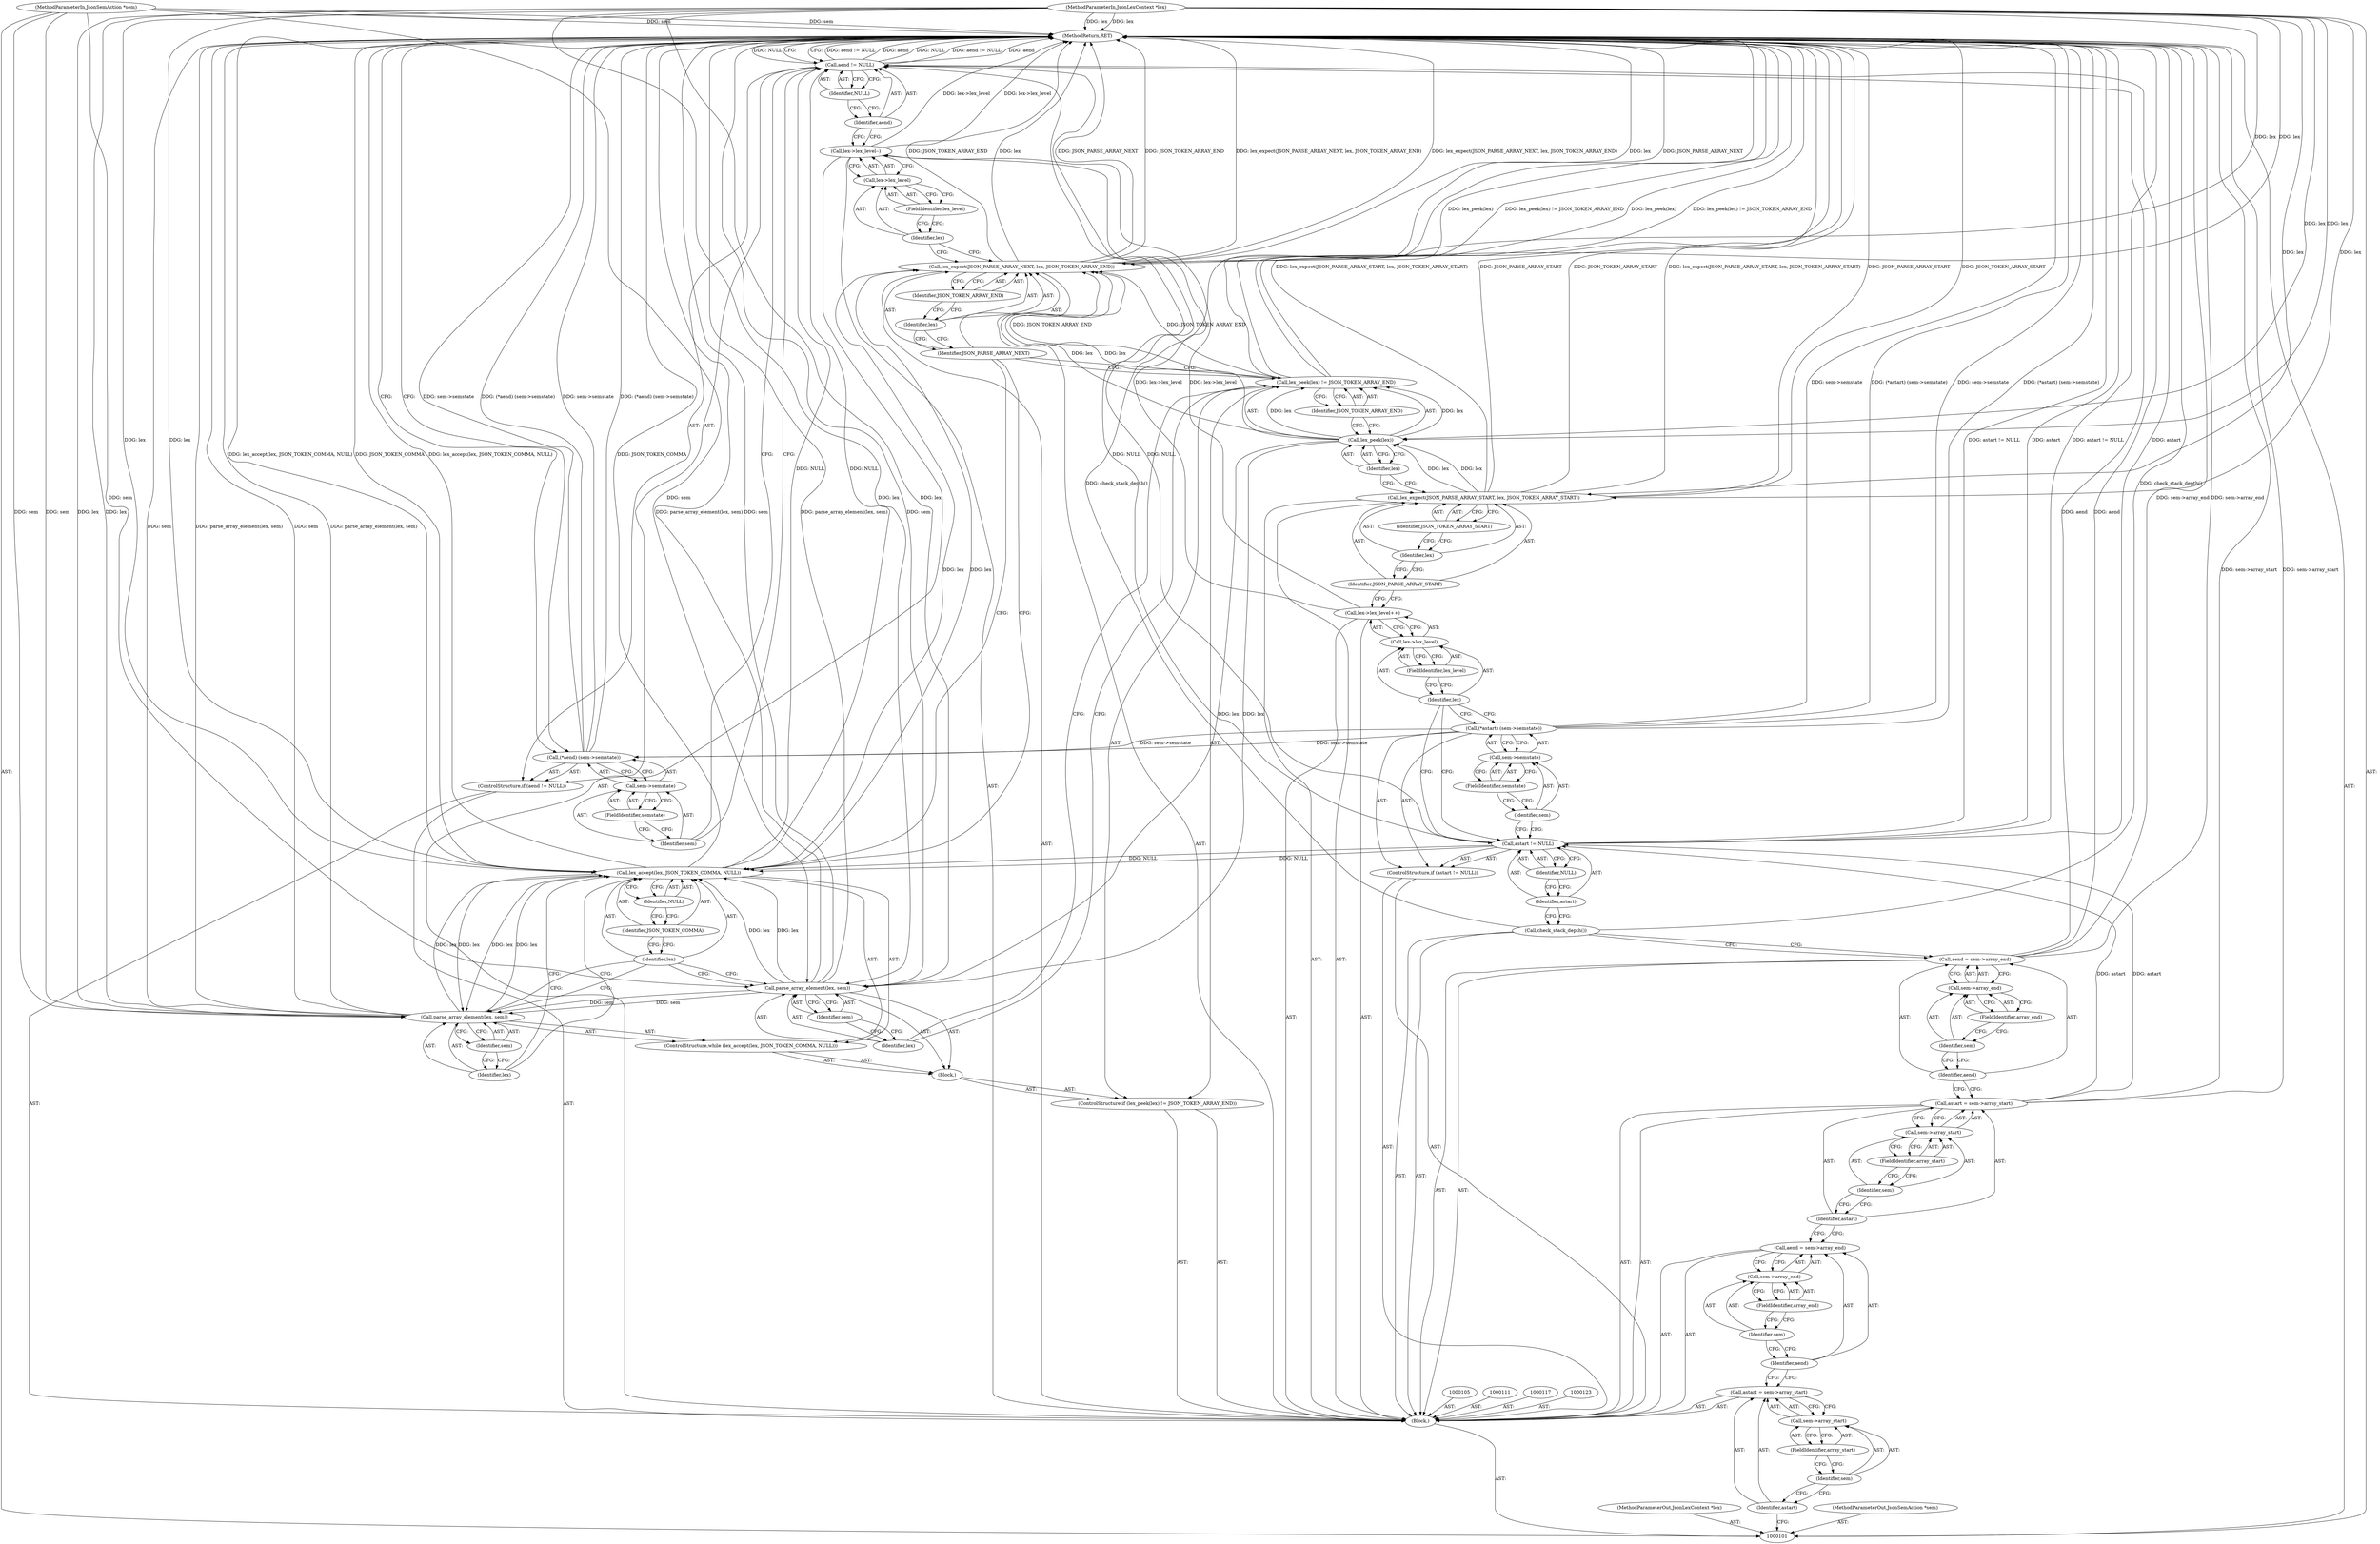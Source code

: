 digraph "0_postgresql_08fa47c4850cea32c3116665975bca219fbf2fe6_0" {
"1000179" [label="(MethodReturn,RET)"];
"1000102" [label="(MethodParameterIn,JsonLexContext *lex)"];
"1000242" [label="(MethodParameterOut,JsonLexContext *lex)"];
"1000103" [label="(MethodParameterIn,JsonSemAction *sem)"];
"1000243" [label="(MethodParameterOut,JsonSemAction *sem)"];
"1000124" [label="(Call,aend = sem->array_end)"];
"1000125" [label="(Identifier,aend)"];
"1000126" [label="(Call,sem->array_end)"];
"1000127" [label="(Identifier,sem)"];
"1000128" [label="(FieldIdentifier,array_end)"];
"1000129" [label="(Call,check_stack_depth())"];
"1000133" [label="(Identifier,NULL)"];
"1000130" [label="(ControlStructure,if (astart != NULL))"];
"1000131" [label="(Call,astart != NULL)"];
"1000132" [label="(Identifier,astart)"];
"1000135" [label="(Call,sem->semstate)"];
"1000136" [label="(Identifier,sem)"];
"1000137" [label="(FieldIdentifier,semstate)"];
"1000134" [label="(Call,(*astart) (sem->semstate))"];
"1000138" [label="(Call,lex->lex_level++)"];
"1000139" [label="(Call,lex->lex_level)"];
"1000140" [label="(Identifier,lex)"];
"1000141" [label="(FieldIdentifier,lex_level)"];
"1000104" [label="(Block,)"];
"1000142" [label="(Call,lex_expect(JSON_PARSE_ARRAY_START, lex, JSON_TOKEN_ARRAY_START))"];
"1000143" [label="(Identifier,JSON_PARSE_ARRAY_START)"];
"1000144" [label="(Identifier,lex)"];
"1000145" [label="(Identifier,JSON_TOKEN_ARRAY_START)"];
"1000146" [label="(ControlStructure,if (lex_peek(lex) != JSON_TOKEN_ARRAY_END))"];
"1000149" [label="(Identifier,lex)"];
"1000150" [label="(Identifier,JSON_TOKEN_ARRAY_END)"];
"1000147" [label="(Call,lex_peek(lex) != JSON_TOKEN_ARRAY_END)"];
"1000148" [label="(Call,lex_peek(lex))"];
"1000151" [label="(Block,)"];
"1000152" [label="(Call,parse_array_element(lex, sem))"];
"1000153" [label="(Identifier,lex)"];
"1000154" [label="(Identifier,sem)"];
"1000155" [label="(ControlStructure,while (lex_accept(lex, JSON_TOKEN_COMMA, NULL)))"];
"1000157" [label="(Identifier,lex)"];
"1000158" [label="(Identifier,JSON_TOKEN_COMMA)"];
"1000159" [label="(Identifier,NULL)"];
"1000156" [label="(Call,lex_accept(lex, JSON_TOKEN_COMMA, NULL))"];
"1000161" [label="(Identifier,lex)"];
"1000162" [label="(Identifier,sem)"];
"1000160" [label="(Call,parse_array_element(lex, sem))"];
"1000163" [label="(Call,lex_expect(JSON_PARSE_ARRAY_NEXT, lex, JSON_TOKEN_ARRAY_END))"];
"1000164" [label="(Identifier,JSON_PARSE_ARRAY_NEXT)"];
"1000165" [label="(Identifier,lex)"];
"1000166" [label="(Identifier,JSON_TOKEN_ARRAY_END)"];
"1000167" [label="(Call,lex->lex_level--)"];
"1000168" [label="(Call,lex->lex_level)"];
"1000169" [label="(Identifier,lex)"];
"1000170" [label="(FieldIdentifier,lex_level)"];
"1000171" [label="(ControlStructure,if (aend != NULL))"];
"1000174" [label="(Identifier,NULL)"];
"1000172" [label="(Call,aend != NULL)"];
"1000173" [label="(Identifier,aend)"];
"1000176" [label="(Call,sem->semstate)"];
"1000177" [label="(Identifier,sem)"];
"1000178" [label="(FieldIdentifier,semstate)"];
"1000175" [label="(Call,(*aend) (sem->semstate))"];
"1000106" [label="(Call,astart = sem->array_start)"];
"1000107" [label="(Identifier,astart)"];
"1000108" [label="(Call,sem->array_start)"];
"1000109" [label="(Identifier,sem)"];
"1000110" [label="(FieldIdentifier,array_start)"];
"1000112" [label="(Call,aend = sem->array_end)"];
"1000113" [label="(Identifier,aend)"];
"1000114" [label="(Call,sem->array_end)"];
"1000115" [label="(Identifier,sem)"];
"1000116" [label="(FieldIdentifier,array_end)"];
"1000118" [label="(Call,astart = sem->array_start)"];
"1000119" [label="(Identifier,astart)"];
"1000120" [label="(Call,sem->array_start)"];
"1000121" [label="(Identifier,sem)"];
"1000122" [label="(FieldIdentifier,array_start)"];
"1000179" -> "1000101"  [label="AST: "];
"1000179" -> "1000175"  [label="CFG: "];
"1000179" -> "1000172"  [label="CFG: "];
"1000160" -> "1000179"  [label="DDG: parse_array_element(lex, sem)"];
"1000160" -> "1000179"  [label="DDG: sem"];
"1000131" -> "1000179"  [label="DDG: astart"];
"1000131" -> "1000179"  [label="DDG: astart != NULL"];
"1000102" -> "1000179"  [label="DDG: lex"];
"1000152" -> "1000179"  [label="DDG: sem"];
"1000152" -> "1000179"  [label="DDG: parse_array_element(lex, sem)"];
"1000147" -> "1000179"  [label="DDG: lex_peek(lex) != JSON_TOKEN_ARRAY_END"];
"1000147" -> "1000179"  [label="DDG: lex_peek(lex)"];
"1000167" -> "1000179"  [label="DDG: lex->lex_level"];
"1000163" -> "1000179"  [label="DDG: JSON_PARSE_ARRAY_NEXT"];
"1000163" -> "1000179"  [label="DDG: JSON_TOKEN_ARRAY_END"];
"1000163" -> "1000179"  [label="DDG: lex_expect(JSON_PARSE_ARRAY_NEXT, lex, JSON_TOKEN_ARRAY_END)"];
"1000163" -> "1000179"  [label="DDG: lex"];
"1000124" -> "1000179"  [label="DDG: sem->array_end"];
"1000172" -> "1000179"  [label="DDG: aend != NULL"];
"1000172" -> "1000179"  [label="DDG: aend"];
"1000172" -> "1000179"  [label="DDG: NULL"];
"1000142" -> "1000179"  [label="DDG: lex_expect(JSON_PARSE_ARRAY_START, lex, JSON_TOKEN_ARRAY_START)"];
"1000142" -> "1000179"  [label="DDG: JSON_PARSE_ARRAY_START"];
"1000142" -> "1000179"  [label="DDG: JSON_TOKEN_ARRAY_START"];
"1000129" -> "1000179"  [label="DDG: check_stack_depth()"];
"1000134" -> "1000179"  [label="DDG: (*astart) (sem->semstate)"];
"1000134" -> "1000179"  [label="DDG: sem->semstate"];
"1000156" -> "1000179"  [label="DDG: JSON_TOKEN_COMMA"];
"1000156" -> "1000179"  [label="DDG: lex_accept(lex, JSON_TOKEN_COMMA, NULL)"];
"1000103" -> "1000179"  [label="DDG: sem"];
"1000175" -> "1000179"  [label="DDG: sem->semstate"];
"1000175" -> "1000179"  [label="DDG: (*aend) (sem->semstate)"];
"1000118" -> "1000179"  [label="DDG: sem->array_start"];
"1000102" -> "1000101"  [label="AST: "];
"1000102" -> "1000179"  [label="DDG: lex"];
"1000102" -> "1000142"  [label="DDG: lex"];
"1000102" -> "1000148"  [label="DDG: lex"];
"1000102" -> "1000152"  [label="DDG: lex"];
"1000102" -> "1000156"  [label="DDG: lex"];
"1000102" -> "1000160"  [label="DDG: lex"];
"1000102" -> "1000163"  [label="DDG: lex"];
"1000242" -> "1000101"  [label="AST: "];
"1000103" -> "1000101"  [label="AST: "];
"1000103" -> "1000179"  [label="DDG: sem"];
"1000103" -> "1000152"  [label="DDG: sem"];
"1000103" -> "1000160"  [label="DDG: sem"];
"1000243" -> "1000101"  [label="AST: "];
"1000124" -> "1000104"  [label="AST: "];
"1000124" -> "1000126"  [label="CFG: "];
"1000125" -> "1000124"  [label="AST: "];
"1000126" -> "1000124"  [label="AST: "];
"1000129" -> "1000124"  [label="CFG: "];
"1000124" -> "1000179"  [label="DDG: sem->array_end"];
"1000124" -> "1000172"  [label="DDG: aend"];
"1000125" -> "1000124"  [label="AST: "];
"1000125" -> "1000118"  [label="CFG: "];
"1000127" -> "1000125"  [label="CFG: "];
"1000126" -> "1000124"  [label="AST: "];
"1000126" -> "1000128"  [label="CFG: "];
"1000127" -> "1000126"  [label="AST: "];
"1000128" -> "1000126"  [label="AST: "];
"1000124" -> "1000126"  [label="CFG: "];
"1000127" -> "1000126"  [label="AST: "];
"1000127" -> "1000125"  [label="CFG: "];
"1000128" -> "1000127"  [label="CFG: "];
"1000128" -> "1000126"  [label="AST: "];
"1000128" -> "1000127"  [label="CFG: "];
"1000126" -> "1000128"  [label="CFG: "];
"1000129" -> "1000104"  [label="AST: "];
"1000129" -> "1000124"  [label="CFG: "];
"1000132" -> "1000129"  [label="CFG: "];
"1000129" -> "1000179"  [label="DDG: check_stack_depth()"];
"1000133" -> "1000131"  [label="AST: "];
"1000133" -> "1000132"  [label="CFG: "];
"1000131" -> "1000133"  [label="CFG: "];
"1000130" -> "1000104"  [label="AST: "];
"1000131" -> "1000130"  [label="AST: "];
"1000134" -> "1000130"  [label="AST: "];
"1000131" -> "1000130"  [label="AST: "];
"1000131" -> "1000133"  [label="CFG: "];
"1000132" -> "1000131"  [label="AST: "];
"1000133" -> "1000131"  [label="AST: "];
"1000136" -> "1000131"  [label="CFG: "];
"1000140" -> "1000131"  [label="CFG: "];
"1000131" -> "1000179"  [label="DDG: astart"];
"1000131" -> "1000179"  [label="DDG: astart != NULL"];
"1000118" -> "1000131"  [label="DDG: astart"];
"1000131" -> "1000156"  [label="DDG: NULL"];
"1000131" -> "1000172"  [label="DDG: NULL"];
"1000132" -> "1000131"  [label="AST: "];
"1000132" -> "1000129"  [label="CFG: "];
"1000133" -> "1000132"  [label="CFG: "];
"1000135" -> "1000134"  [label="AST: "];
"1000135" -> "1000137"  [label="CFG: "];
"1000136" -> "1000135"  [label="AST: "];
"1000137" -> "1000135"  [label="AST: "];
"1000134" -> "1000135"  [label="CFG: "];
"1000136" -> "1000135"  [label="AST: "];
"1000136" -> "1000131"  [label="CFG: "];
"1000137" -> "1000136"  [label="CFG: "];
"1000137" -> "1000135"  [label="AST: "];
"1000137" -> "1000136"  [label="CFG: "];
"1000135" -> "1000137"  [label="CFG: "];
"1000134" -> "1000130"  [label="AST: "];
"1000134" -> "1000135"  [label="CFG: "];
"1000135" -> "1000134"  [label="AST: "];
"1000140" -> "1000134"  [label="CFG: "];
"1000134" -> "1000179"  [label="DDG: (*astart) (sem->semstate)"];
"1000134" -> "1000179"  [label="DDG: sem->semstate"];
"1000134" -> "1000175"  [label="DDG: sem->semstate"];
"1000138" -> "1000104"  [label="AST: "];
"1000138" -> "1000139"  [label="CFG: "];
"1000139" -> "1000138"  [label="AST: "];
"1000143" -> "1000138"  [label="CFG: "];
"1000138" -> "1000167"  [label="DDG: lex->lex_level"];
"1000139" -> "1000138"  [label="AST: "];
"1000139" -> "1000141"  [label="CFG: "];
"1000140" -> "1000139"  [label="AST: "];
"1000141" -> "1000139"  [label="AST: "];
"1000138" -> "1000139"  [label="CFG: "];
"1000140" -> "1000139"  [label="AST: "];
"1000140" -> "1000134"  [label="CFG: "];
"1000140" -> "1000131"  [label="CFG: "];
"1000141" -> "1000140"  [label="CFG: "];
"1000141" -> "1000139"  [label="AST: "];
"1000141" -> "1000140"  [label="CFG: "];
"1000139" -> "1000141"  [label="CFG: "];
"1000104" -> "1000101"  [label="AST: "];
"1000105" -> "1000104"  [label="AST: "];
"1000106" -> "1000104"  [label="AST: "];
"1000111" -> "1000104"  [label="AST: "];
"1000112" -> "1000104"  [label="AST: "];
"1000117" -> "1000104"  [label="AST: "];
"1000118" -> "1000104"  [label="AST: "];
"1000123" -> "1000104"  [label="AST: "];
"1000124" -> "1000104"  [label="AST: "];
"1000129" -> "1000104"  [label="AST: "];
"1000130" -> "1000104"  [label="AST: "];
"1000138" -> "1000104"  [label="AST: "];
"1000142" -> "1000104"  [label="AST: "];
"1000146" -> "1000104"  [label="AST: "];
"1000163" -> "1000104"  [label="AST: "];
"1000167" -> "1000104"  [label="AST: "];
"1000171" -> "1000104"  [label="AST: "];
"1000142" -> "1000104"  [label="AST: "];
"1000142" -> "1000145"  [label="CFG: "];
"1000143" -> "1000142"  [label="AST: "];
"1000144" -> "1000142"  [label="AST: "];
"1000145" -> "1000142"  [label="AST: "];
"1000149" -> "1000142"  [label="CFG: "];
"1000142" -> "1000179"  [label="DDG: lex_expect(JSON_PARSE_ARRAY_START, lex, JSON_TOKEN_ARRAY_START)"];
"1000142" -> "1000179"  [label="DDG: JSON_PARSE_ARRAY_START"];
"1000142" -> "1000179"  [label="DDG: JSON_TOKEN_ARRAY_START"];
"1000102" -> "1000142"  [label="DDG: lex"];
"1000142" -> "1000148"  [label="DDG: lex"];
"1000143" -> "1000142"  [label="AST: "];
"1000143" -> "1000138"  [label="CFG: "];
"1000144" -> "1000143"  [label="CFG: "];
"1000144" -> "1000142"  [label="AST: "];
"1000144" -> "1000143"  [label="CFG: "];
"1000145" -> "1000144"  [label="CFG: "];
"1000145" -> "1000142"  [label="AST: "];
"1000145" -> "1000144"  [label="CFG: "];
"1000142" -> "1000145"  [label="CFG: "];
"1000146" -> "1000104"  [label="AST: "];
"1000147" -> "1000146"  [label="AST: "];
"1000151" -> "1000146"  [label="AST: "];
"1000149" -> "1000148"  [label="AST: "];
"1000149" -> "1000142"  [label="CFG: "];
"1000148" -> "1000149"  [label="CFG: "];
"1000150" -> "1000147"  [label="AST: "];
"1000150" -> "1000148"  [label="CFG: "];
"1000147" -> "1000150"  [label="CFG: "];
"1000147" -> "1000146"  [label="AST: "];
"1000147" -> "1000150"  [label="CFG: "];
"1000148" -> "1000147"  [label="AST: "];
"1000150" -> "1000147"  [label="AST: "];
"1000153" -> "1000147"  [label="CFG: "];
"1000164" -> "1000147"  [label="CFG: "];
"1000147" -> "1000179"  [label="DDG: lex_peek(lex) != JSON_TOKEN_ARRAY_END"];
"1000147" -> "1000179"  [label="DDG: lex_peek(lex)"];
"1000148" -> "1000147"  [label="DDG: lex"];
"1000147" -> "1000163"  [label="DDG: JSON_TOKEN_ARRAY_END"];
"1000148" -> "1000147"  [label="AST: "];
"1000148" -> "1000149"  [label="CFG: "];
"1000149" -> "1000148"  [label="AST: "];
"1000150" -> "1000148"  [label="CFG: "];
"1000148" -> "1000147"  [label="DDG: lex"];
"1000142" -> "1000148"  [label="DDG: lex"];
"1000102" -> "1000148"  [label="DDG: lex"];
"1000148" -> "1000152"  [label="DDG: lex"];
"1000148" -> "1000163"  [label="DDG: lex"];
"1000151" -> "1000146"  [label="AST: "];
"1000152" -> "1000151"  [label="AST: "];
"1000155" -> "1000151"  [label="AST: "];
"1000152" -> "1000151"  [label="AST: "];
"1000152" -> "1000154"  [label="CFG: "];
"1000153" -> "1000152"  [label="AST: "];
"1000154" -> "1000152"  [label="AST: "];
"1000157" -> "1000152"  [label="CFG: "];
"1000152" -> "1000179"  [label="DDG: sem"];
"1000152" -> "1000179"  [label="DDG: parse_array_element(lex, sem)"];
"1000148" -> "1000152"  [label="DDG: lex"];
"1000102" -> "1000152"  [label="DDG: lex"];
"1000103" -> "1000152"  [label="DDG: sem"];
"1000152" -> "1000156"  [label="DDG: lex"];
"1000152" -> "1000160"  [label="DDG: sem"];
"1000153" -> "1000152"  [label="AST: "];
"1000153" -> "1000147"  [label="CFG: "];
"1000154" -> "1000153"  [label="CFG: "];
"1000154" -> "1000152"  [label="AST: "];
"1000154" -> "1000153"  [label="CFG: "];
"1000152" -> "1000154"  [label="CFG: "];
"1000155" -> "1000151"  [label="AST: "];
"1000156" -> "1000155"  [label="AST: "];
"1000160" -> "1000155"  [label="AST: "];
"1000157" -> "1000156"  [label="AST: "];
"1000157" -> "1000160"  [label="CFG: "];
"1000157" -> "1000152"  [label="CFG: "];
"1000158" -> "1000157"  [label="CFG: "];
"1000158" -> "1000156"  [label="AST: "];
"1000158" -> "1000157"  [label="CFG: "];
"1000159" -> "1000158"  [label="CFG: "];
"1000159" -> "1000156"  [label="AST: "];
"1000159" -> "1000158"  [label="CFG: "];
"1000156" -> "1000159"  [label="CFG: "];
"1000156" -> "1000155"  [label="AST: "];
"1000156" -> "1000159"  [label="CFG: "];
"1000157" -> "1000156"  [label="AST: "];
"1000158" -> "1000156"  [label="AST: "];
"1000159" -> "1000156"  [label="AST: "];
"1000161" -> "1000156"  [label="CFG: "];
"1000164" -> "1000156"  [label="CFG: "];
"1000156" -> "1000179"  [label="DDG: JSON_TOKEN_COMMA"];
"1000156" -> "1000179"  [label="DDG: lex_accept(lex, JSON_TOKEN_COMMA, NULL)"];
"1000152" -> "1000156"  [label="DDG: lex"];
"1000160" -> "1000156"  [label="DDG: lex"];
"1000102" -> "1000156"  [label="DDG: lex"];
"1000131" -> "1000156"  [label="DDG: NULL"];
"1000156" -> "1000160"  [label="DDG: lex"];
"1000156" -> "1000163"  [label="DDG: lex"];
"1000156" -> "1000172"  [label="DDG: NULL"];
"1000161" -> "1000160"  [label="AST: "];
"1000161" -> "1000156"  [label="CFG: "];
"1000162" -> "1000161"  [label="CFG: "];
"1000162" -> "1000160"  [label="AST: "];
"1000162" -> "1000161"  [label="CFG: "];
"1000160" -> "1000162"  [label="CFG: "];
"1000160" -> "1000155"  [label="AST: "];
"1000160" -> "1000162"  [label="CFG: "];
"1000161" -> "1000160"  [label="AST: "];
"1000162" -> "1000160"  [label="AST: "];
"1000157" -> "1000160"  [label="CFG: "];
"1000160" -> "1000179"  [label="DDG: parse_array_element(lex, sem)"];
"1000160" -> "1000179"  [label="DDG: sem"];
"1000160" -> "1000156"  [label="DDG: lex"];
"1000156" -> "1000160"  [label="DDG: lex"];
"1000102" -> "1000160"  [label="DDG: lex"];
"1000152" -> "1000160"  [label="DDG: sem"];
"1000103" -> "1000160"  [label="DDG: sem"];
"1000163" -> "1000104"  [label="AST: "];
"1000163" -> "1000166"  [label="CFG: "];
"1000164" -> "1000163"  [label="AST: "];
"1000165" -> "1000163"  [label="AST: "];
"1000166" -> "1000163"  [label="AST: "];
"1000169" -> "1000163"  [label="CFG: "];
"1000163" -> "1000179"  [label="DDG: JSON_PARSE_ARRAY_NEXT"];
"1000163" -> "1000179"  [label="DDG: JSON_TOKEN_ARRAY_END"];
"1000163" -> "1000179"  [label="DDG: lex_expect(JSON_PARSE_ARRAY_NEXT, lex, JSON_TOKEN_ARRAY_END)"];
"1000163" -> "1000179"  [label="DDG: lex"];
"1000156" -> "1000163"  [label="DDG: lex"];
"1000148" -> "1000163"  [label="DDG: lex"];
"1000102" -> "1000163"  [label="DDG: lex"];
"1000147" -> "1000163"  [label="DDG: JSON_TOKEN_ARRAY_END"];
"1000164" -> "1000163"  [label="AST: "];
"1000164" -> "1000156"  [label="CFG: "];
"1000164" -> "1000147"  [label="CFG: "];
"1000165" -> "1000164"  [label="CFG: "];
"1000165" -> "1000163"  [label="AST: "];
"1000165" -> "1000164"  [label="CFG: "];
"1000166" -> "1000165"  [label="CFG: "];
"1000166" -> "1000163"  [label="AST: "];
"1000166" -> "1000165"  [label="CFG: "];
"1000163" -> "1000166"  [label="CFG: "];
"1000167" -> "1000104"  [label="AST: "];
"1000167" -> "1000168"  [label="CFG: "];
"1000168" -> "1000167"  [label="AST: "];
"1000173" -> "1000167"  [label="CFG: "];
"1000167" -> "1000179"  [label="DDG: lex->lex_level"];
"1000138" -> "1000167"  [label="DDG: lex->lex_level"];
"1000168" -> "1000167"  [label="AST: "];
"1000168" -> "1000170"  [label="CFG: "];
"1000169" -> "1000168"  [label="AST: "];
"1000170" -> "1000168"  [label="AST: "];
"1000167" -> "1000168"  [label="CFG: "];
"1000169" -> "1000168"  [label="AST: "];
"1000169" -> "1000163"  [label="CFG: "];
"1000170" -> "1000169"  [label="CFG: "];
"1000170" -> "1000168"  [label="AST: "];
"1000170" -> "1000169"  [label="CFG: "];
"1000168" -> "1000170"  [label="CFG: "];
"1000171" -> "1000104"  [label="AST: "];
"1000172" -> "1000171"  [label="AST: "];
"1000175" -> "1000171"  [label="AST: "];
"1000174" -> "1000172"  [label="AST: "];
"1000174" -> "1000173"  [label="CFG: "];
"1000172" -> "1000174"  [label="CFG: "];
"1000172" -> "1000171"  [label="AST: "];
"1000172" -> "1000174"  [label="CFG: "];
"1000173" -> "1000172"  [label="AST: "];
"1000174" -> "1000172"  [label="AST: "];
"1000177" -> "1000172"  [label="CFG: "];
"1000179" -> "1000172"  [label="CFG: "];
"1000172" -> "1000179"  [label="DDG: aend != NULL"];
"1000172" -> "1000179"  [label="DDG: aend"];
"1000172" -> "1000179"  [label="DDG: NULL"];
"1000124" -> "1000172"  [label="DDG: aend"];
"1000156" -> "1000172"  [label="DDG: NULL"];
"1000131" -> "1000172"  [label="DDG: NULL"];
"1000173" -> "1000172"  [label="AST: "];
"1000173" -> "1000167"  [label="CFG: "];
"1000174" -> "1000173"  [label="CFG: "];
"1000176" -> "1000175"  [label="AST: "];
"1000176" -> "1000178"  [label="CFG: "];
"1000177" -> "1000176"  [label="AST: "];
"1000178" -> "1000176"  [label="AST: "];
"1000175" -> "1000176"  [label="CFG: "];
"1000177" -> "1000176"  [label="AST: "];
"1000177" -> "1000172"  [label="CFG: "];
"1000178" -> "1000177"  [label="CFG: "];
"1000178" -> "1000176"  [label="AST: "];
"1000178" -> "1000177"  [label="CFG: "];
"1000176" -> "1000178"  [label="CFG: "];
"1000175" -> "1000171"  [label="AST: "];
"1000175" -> "1000176"  [label="CFG: "];
"1000176" -> "1000175"  [label="AST: "];
"1000179" -> "1000175"  [label="CFG: "];
"1000175" -> "1000179"  [label="DDG: sem->semstate"];
"1000175" -> "1000179"  [label="DDG: (*aend) (sem->semstate)"];
"1000134" -> "1000175"  [label="DDG: sem->semstate"];
"1000106" -> "1000104"  [label="AST: "];
"1000106" -> "1000108"  [label="CFG: "];
"1000107" -> "1000106"  [label="AST: "];
"1000108" -> "1000106"  [label="AST: "];
"1000113" -> "1000106"  [label="CFG: "];
"1000107" -> "1000106"  [label="AST: "];
"1000107" -> "1000101"  [label="CFG: "];
"1000109" -> "1000107"  [label="CFG: "];
"1000108" -> "1000106"  [label="AST: "];
"1000108" -> "1000110"  [label="CFG: "];
"1000109" -> "1000108"  [label="AST: "];
"1000110" -> "1000108"  [label="AST: "];
"1000106" -> "1000108"  [label="CFG: "];
"1000109" -> "1000108"  [label="AST: "];
"1000109" -> "1000107"  [label="CFG: "];
"1000110" -> "1000109"  [label="CFG: "];
"1000110" -> "1000108"  [label="AST: "];
"1000110" -> "1000109"  [label="CFG: "];
"1000108" -> "1000110"  [label="CFG: "];
"1000112" -> "1000104"  [label="AST: "];
"1000112" -> "1000114"  [label="CFG: "];
"1000113" -> "1000112"  [label="AST: "];
"1000114" -> "1000112"  [label="AST: "];
"1000119" -> "1000112"  [label="CFG: "];
"1000113" -> "1000112"  [label="AST: "];
"1000113" -> "1000106"  [label="CFG: "];
"1000115" -> "1000113"  [label="CFG: "];
"1000114" -> "1000112"  [label="AST: "];
"1000114" -> "1000116"  [label="CFG: "];
"1000115" -> "1000114"  [label="AST: "];
"1000116" -> "1000114"  [label="AST: "];
"1000112" -> "1000114"  [label="CFG: "];
"1000115" -> "1000114"  [label="AST: "];
"1000115" -> "1000113"  [label="CFG: "];
"1000116" -> "1000115"  [label="CFG: "];
"1000116" -> "1000114"  [label="AST: "];
"1000116" -> "1000115"  [label="CFG: "];
"1000114" -> "1000116"  [label="CFG: "];
"1000118" -> "1000104"  [label="AST: "];
"1000118" -> "1000120"  [label="CFG: "];
"1000119" -> "1000118"  [label="AST: "];
"1000120" -> "1000118"  [label="AST: "];
"1000125" -> "1000118"  [label="CFG: "];
"1000118" -> "1000179"  [label="DDG: sem->array_start"];
"1000118" -> "1000131"  [label="DDG: astart"];
"1000119" -> "1000118"  [label="AST: "];
"1000119" -> "1000112"  [label="CFG: "];
"1000121" -> "1000119"  [label="CFG: "];
"1000120" -> "1000118"  [label="AST: "];
"1000120" -> "1000122"  [label="CFG: "];
"1000121" -> "1000120"  [label="AST: "];
"1000122" -> "1000120"  [label="AST: "];
"1000118" -> "1000120"  [label="CFG: "];
"1000121" -> "1000120"  [label="AST: "];
"1000121" -> "1000119"  [label="CFG: "];
"1000122" -> "1000121"  [label="CFG: "];
"1000122" -> "1000120"  [label="AST: "];
"1000122" -> "1000121"  [label="CFG: "];
"1000120" -> "1000122"  [label="CFG: "];
}

